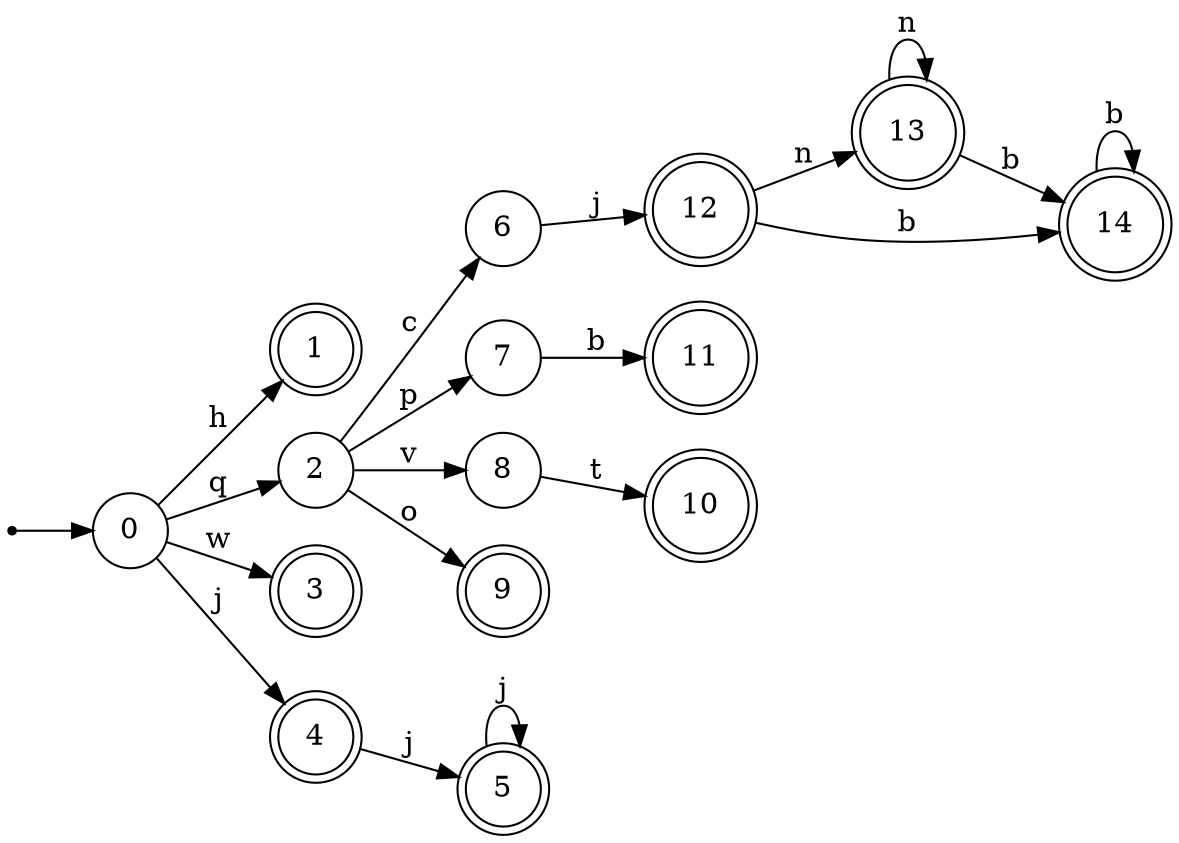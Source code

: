digraph finite_state_machine {
rankdir=LR;
size="20,20";
node [shape = point]; "dummy0"
node [shape = circle]; "0";
"dummy0" -> "0";
node [shape = doublecircle]; "1";node [shape = circle]; "2";
node [shape = doublecircle]; "3";node [shape = doublecircle]; "4";node [shape = doublecircle]; "5";node [shape = circle]; "6";
node [shape = circle]; "7";
node [shape = circle]; "8";
node [shape = doublecircle]; "9";node [shape = doublecircle]; "10";node [shape = doublecircle]; "11";node [shape = doublecircle]; "12";node [shape = doublecircle]; "13";node [shape = doublecircle]; "14";"0" -> "1" [label = "h"];
 "0" -> "2" [label = "q"];
 "0" -> "3" [label = "w"];
 "0" -> "4" [label = "j"];
 "4" -> "5" [label = "j"];
 "5" -> "5" [label = "j"];
 "2" -> "6" [label = "c"];
 "2" -> "7" [label = "p"];
 "2" -> "8" [label = "v"];
 "2" -> "9" [label = "o"];
 "8" -> "10" [label = "t"];
 "7" -> "11" [label = "b"];
 "6" -> "12" [label = "j"];
 "12" -> "13" [label = "n"];
 "12" -> "14" [label = "b"];
 "14" -> "14" [label = "b"];
 "13" -> "13" [label = "n"];
 "13" -> "14" [label = "b"];
 }
